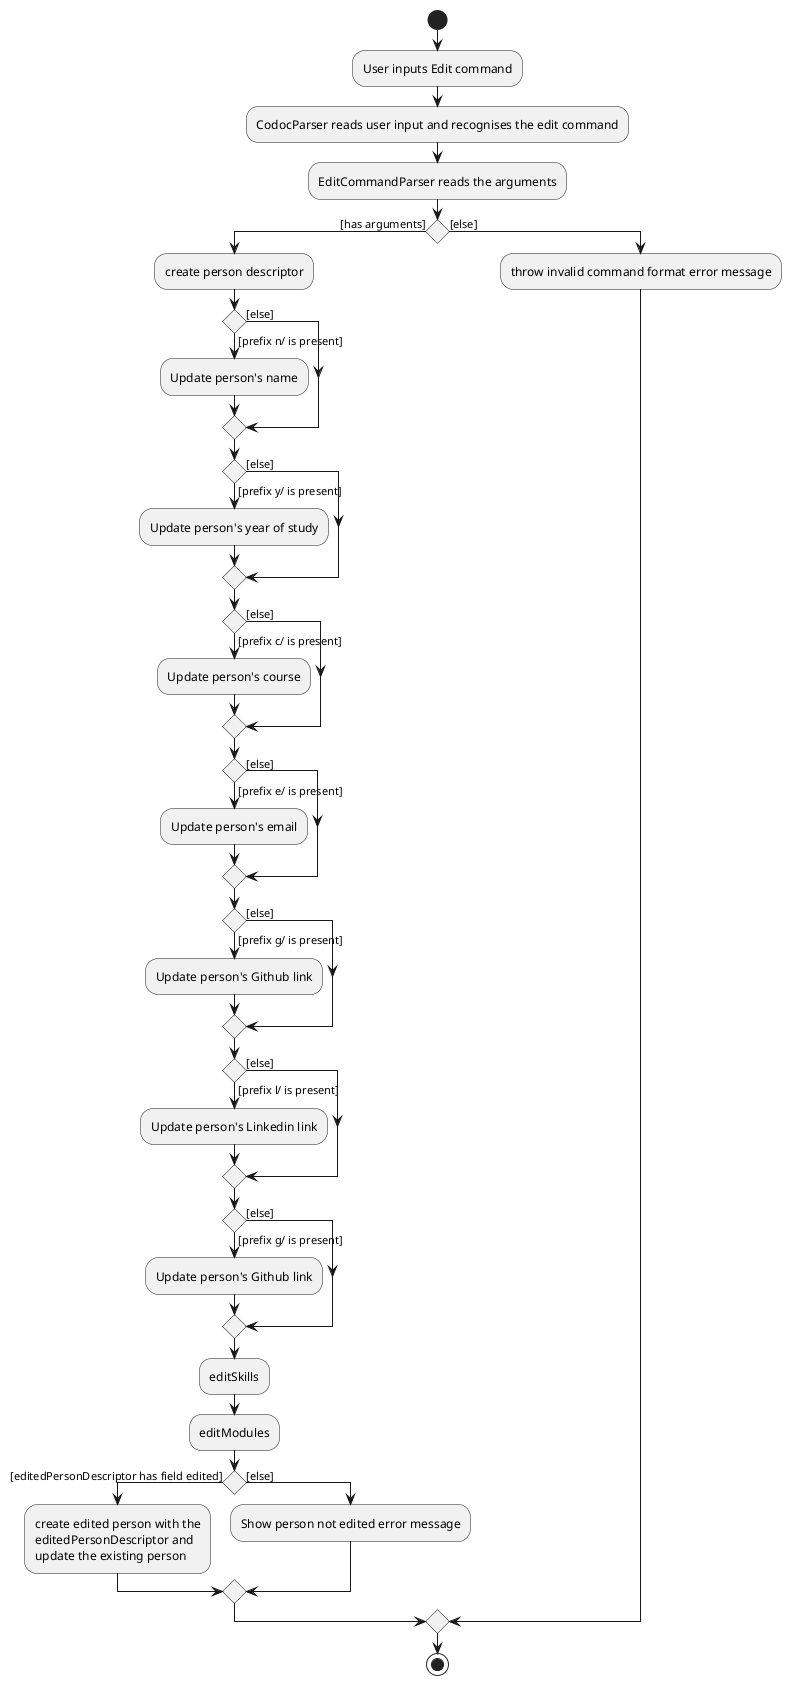 @startuml
start
:User inputs Edit command;
:CodocParser reads user input and recognises the edit command;
:EditCommandParser reads the arguments;

'Since the beta syntax does not support placing the condition outside the
'diamond we place it as the true branch instead.

if () then ([has arguments])
    :create person descriptor;
    if () then ([prefix n/ is present])
        :Update person's name;
    else ([else])
    endif
    if () then ([prefix y/ is present])
        :Update person's year of study;
    else ([else])
        endif
    if () then ([prefix c/ is present])
        :Update person's course;
    else ([else])
    endif
    if () then ([prefix e/ is present])
        :Update person's email;
    else ([else])
    endif
    if () then ([prefix g/ is present])
            :Update person's Github link;
    else ([else])
    endif
    if () then ([prefix l/ is present])
            :Update person's Linkedin link;
    else ([else])
    endif
    if () then ([prefix g/ is present])
            :Update person's Github link;
    else ([else])
    endif
    :editSkills;
    :editModules;
    if () then ([editedPersonDescriptor has field edited])
        :create edited person with the
        editedPersonDescriptor and
        update the existing person;
    else ([else])
        :Show person not edited error message;
    endif
else ([else])
    :throw invalid command format error message;
endif
stop
@enduml
